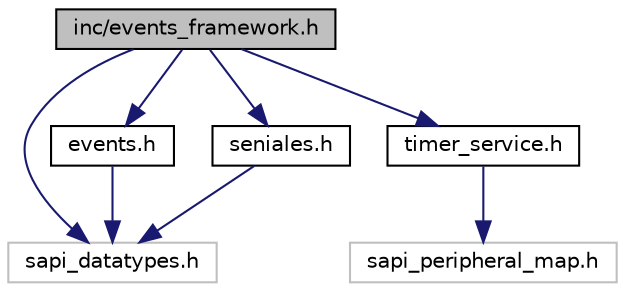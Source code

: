 digraph "inc/events_framework.h"
{
  edge [fontname="Helvetica",fontsize="10",labelfontname="Helvetica",labelfontsize="10"];
  node [fontname="Helvetica",fontsize="10",shape=record];
  Node1 [label="inc/events_framework.h",height=0.2,width=0.4,color="black", fillcolor="grey75", style="filled", fontcolor="black"];
  Node1 -> Node2 [color="midnightblue",fontsize="10",style="solid",fontname="Helvetica"];
  Node2 [label="sapi_datatypes.h",height=0.2,width=0.4,color="grey75", fillcolor="white", style="filled"];
  Node1 -> Node3 [color="midnightblue",fontsize="10",style="solid",fontname="Helvetica"];
  Node3 [label="events.h",height=0.2,width=0.4,color="black", fillcolor="white", style="filled",URL="$events_8h.html",tooltip="Manejo de eventos. "];
  Node3 -> Node2 [color="midnightblue",fontsize="10",style="solid",fontname="Helvetica"];
  Node1 -> Node4 [color="midnightblue",fontsize="10",style="solid",fontname="Helvetica"];
  Node4 [label="seniales.h",height=0.2,width=0.4,color="black", fillcolor="white", style="filled",URL="$seniales_8h.html",tooltip="Definicion de las señales de la practica 3 "];
  Node4 -> Node2 [color="midnightblue",fontsize="10",style="solid",fontname="Helvetica"];
  Node1 -> Node5 [color="midnightblue",fontsize="10",style="solid",fontname="Helvetica"];
  Node5 [label="timer_service.h",height=0.2,width=0.4,color="black", fillcolor="white", style="filled",URL="$timer__service_8h.html",tooltip="Manejo de timer de hardware del lpc4337 y timers de software. "];
  Node5 -> Node6 [color="midnightblue",fontsize="10",style="solid",fontname="Helvetica"];
  Node6 [label="sapi_peripheral_map.h",height=0.2,width=0.4,color="grey75", fillcolor="white", style="filled"];
}
